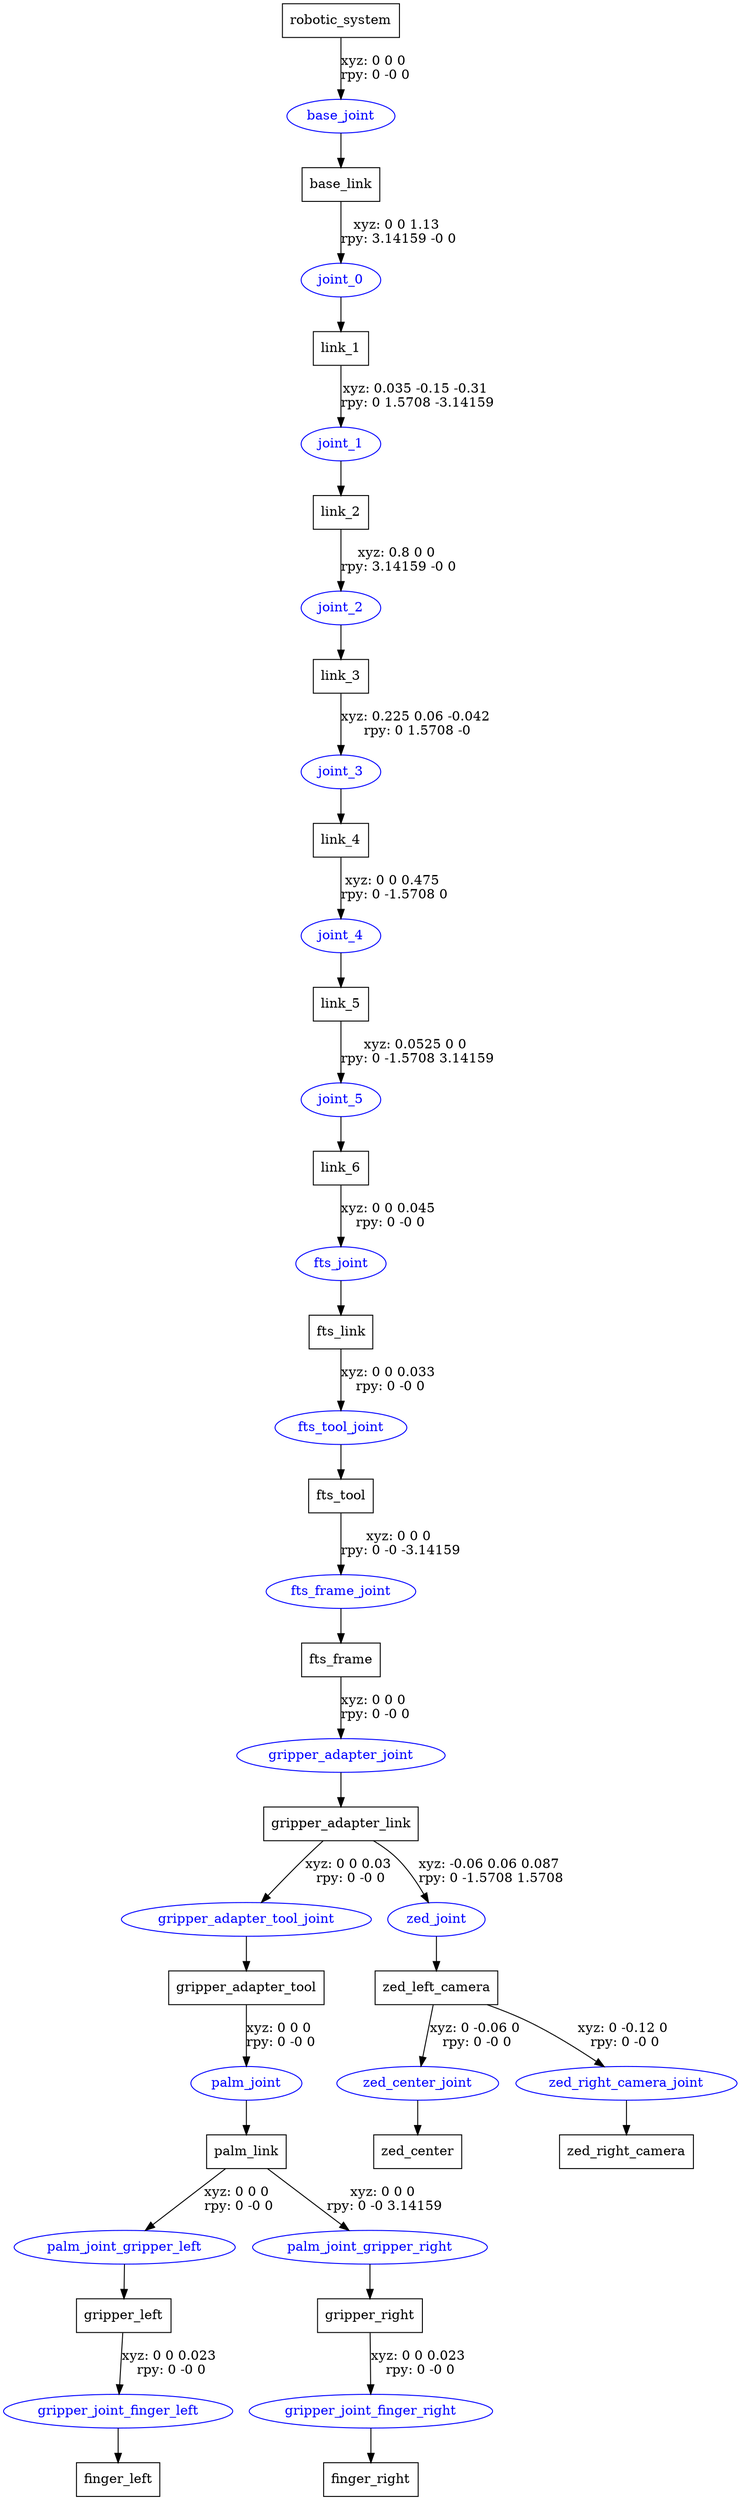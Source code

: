 digraph G {
node [shape=box];
"robotic_system" [label="robotic_system"];
"base_link" [label="base_link"];
"link_1" [label="link_1"];
"link_2" [label="link_2"];
"link_3" [label="link_3"];
"link_4" [label="link_4"];
"link_5" [label="link_5"];
"link_6" [label="link_6"];
"fts_link" [label="fts_link"];
"fts_tool" [label="fts_tool"];
"fts_frame" [label="fts_frame"];
"gripper_adapter_link" [label="gripper_adapter_link"];
"gripper_adapter_tool" [label="gripper_adapter_tool"];
"palm_link" [label="palm_link"];
"gripper_left" [label="gripper_left"];
"finger_left" [label="finger_left"];
"gripper_right" [label="gripper_right"];
"finger_right" [label="finger_right"];
"zed_left_camera" [label="zed_left_camera"];
"zed_center" [label="zed_center"];
"zed_right_camera" [label="zed_right_camera"];
node [shape=ellipse, color=blue, fontcolor=blue];
"robotic_system" -> "base_joint" [label="xyz: 0 0 0 \nrpy: 0 -0 0"]
"base_joint" -> "base_link"
"base_link" -> "joint_0" [label="xyz: 0 0 1.13 \nrpy: 3.14159 -0 0"]
"joint_0" -> "link_1"
"link_1" -> "joint_1" [label="xyz: 0.035 -0.15 -0.31 \nrpy: 0 1.5708 -3.14159"]
"joint_1" -> "link_2"
"link_2" -> "joint_2" [label="xyz: 0.8 0 0 \nrpy: 3.14159 -0 0"]
"joint_2" -> "link_3"
"link_3" -> "joint_3" [label="xyz: 0.225 0.06 -0.042 \nrpy: 0 1.5708 -0"]
"joint_3" -> "link_4"
"link_4" -> "joint_4" [label="xyz: 0 0 0.475 \nrpy: 0 -1.5708 0"]
"joint_4" -> "link_5"
"link_5" -> "joint_5" [label="xyz: 0.0525 0 0 \nrpy: 0 -1.5708 3.14159"]
"joint_5" -> "link_6"
"link_6" -> "fts_joint" [label="xyz: 0 0 0.045 \nrpy: 0 -0 0"]
"fts_joint" -> "fts_link"
"fts_link" -> "fts_tool_joint" [label="xyz: 0 0 0.033 \nrpy: 0 -0 0"]
"fts_tool_joint" -> "fts_tool"
"fts_tool" -> "fts_frame_joint" [label="xyz: 0 0 0 \nrpy: 0 -0 -3.14159"]
"fts_frame_joint" -> "fts_frame"
"fts_frame" -> "gripper_adapter_joint" [label="xyz: 0 0 0 \nrpy: 0 -0 0"]
"gripper_adapter_joint" -> "gripper_adapter_link"
"gripper_adapter_link" -> "gripper_adapter_tool_joint" [label="xyz: 0 0 0.03 \nrpy: 0 -0 0"]
"gripper_adapter_tool_joint" -> "gripper_adapter_tool"
"gripper_adapter_tool" -> "palm_joint" [label="xyz: 0 0 0 \nrpy: 0 -0 0"]
"palm_joint" -> "palm_link"
"palm_link" -> "palm_joint_gripper_left" [label="xyz: 0 0 0 \nrpy: 0 -0 0"]
"palm_joint_gripper_left" -> "gripper_left"
"gripper_left" -> "gripper_joint_finger_left" [label="xyz: 0 0 0.023 \nrpy: 0 -0 0"]
"gripper_joint_finger_left" -> "finger_left"
"palm_link" -> "palm_joint_gripper_right" [label="xyz: 0 0 0 \nrpy: 0 -0 3.14159"]
"palm_joint_gripper_right" -> "gripper_right"
"gripper_right" -> "gripper_joint_finger_right" [label="xyz: 0 0 0.023 \nrpy: 0 -0 0"]
"gripper_joint_finger_right" -> "finger_right"
"gripper_adapter_link" -> "zed_joint" [label="xyz: -0.06 0.06 0.087 \nrpy: 0 -1.5708 1.5708"]
"zed_joint" -> "zed_left_camera"
"zed_left_camera" -> "zed_center_joint" [label="xyz: 0 -0.06 0 \nrpy: 0 -0 0"]
"zed_center_joint" -> "zed_center"
"zed_left_camera" -> "zed_right_camera_joint" [label="xyz: 0 -0.12 0 \nrpy: 0 -0 0"]
"zed_right_camera_joint" -> "zed_right_camera"
}

